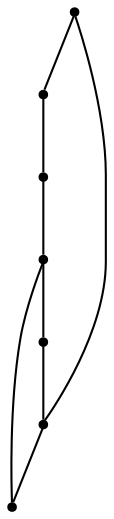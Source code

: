 graph {
  node [shape=point,comment="{\"directed\":false,\"doi\":\"10.1007/11618058_13\",\"figure\":\"1 (3)\"}"]

  v0 [pos="490.09116438045055,1381.0594967433385"]
  v1 [pos="406.2005632267442,1399.622004372733"]
  v2 [pos="558.2288403888081,1328.7470272609164"]
  v3 [pos="597.8612213844476,1252.5595120021276"]
  v4 [pos="214.47739598473834,1252.5595120021273"]
  v5 [pos="254.17228209029798,1328.7470272609164"]
  v6 [pos="322.30994617550874,1381.0594967433385"]

  v0 -- v1 [id="-1",pos="490.09116438045055,1381.0594967433385 464.12470680304466,1391.4080344009433 435.92882999260803,1398.0095000494093 406.2005632267442,1399.622004372733"]
  v5 -- v3 [id="-4",pos="254.17228209029798,1328.7470272609164 406.18806776889534,1002.7886799403598 406.18806776889534,1002.7886799403598 406.18806776889534,1002.7886799403598 514.8332757994186,1004.4844400315058 603.0038335755814,1092.6344644455683 603.0038335755814,1201.2470336187453 603.0038335755814,1218.8591051423969 600.6854498879244,1235.9331315818808 597.8612213844476,1252.5595120021276"]
  v2 -- v4 [id="-5",pos="558.2288403888081,1328.7470272609164 406.18806776889534,1002.7886799403598 406.18806776889534,1002.7886799403598 406.18806776889534,1002.7886799403598 297.5678506540698,1004.4844400315058 209.40145803052326,1092.6344644455683 209.40145803052326,1201.2470336187453 209.40145803052326,1218.8596004992469 211.7198626077004,1235.9340920290601 214.47739598473834,1252.5595120021273"]
  v1 -- v6 [id="-6",pos="406.2005632267442,1399.622004372733 376.4581809084586,1398.0095000494093 348.24995632781497,1391.401763907088 322.30994617550874,1381.0594967433385"]
  v5 -- v4 [id="-7",pos="254.17228209029798,1328.7470272609164 237.22009032498158,1305.9868372513745 223.59932745163428,1280.3244657764687 214.47739598473834,1252.5595120021273"]
  v6 -- v5 [id="-8",pos="322.30994617550874,1381.0594967433385 296.81363029984277,1367.3436167241475 273.7894723136518,1349.5291682058757 254.17228209029798,1328.7470272609164"]
  v3 -- v2 [id="-11",pos="597.8612213844476,1252.5595120021276 588.8013767365867,1280.3401441356737 575.168360432526,1306.0165974604051 558.2288403888081,1328.7470272609164"]
  v2 -- v0 [id="-12",pos="558.2288403888081,1328.7470272609164 538.5782824668555,1349.5599289330614 515.5523788162873,1367.3670798103603 490.09116438045055,1381.0594967433385"]
}